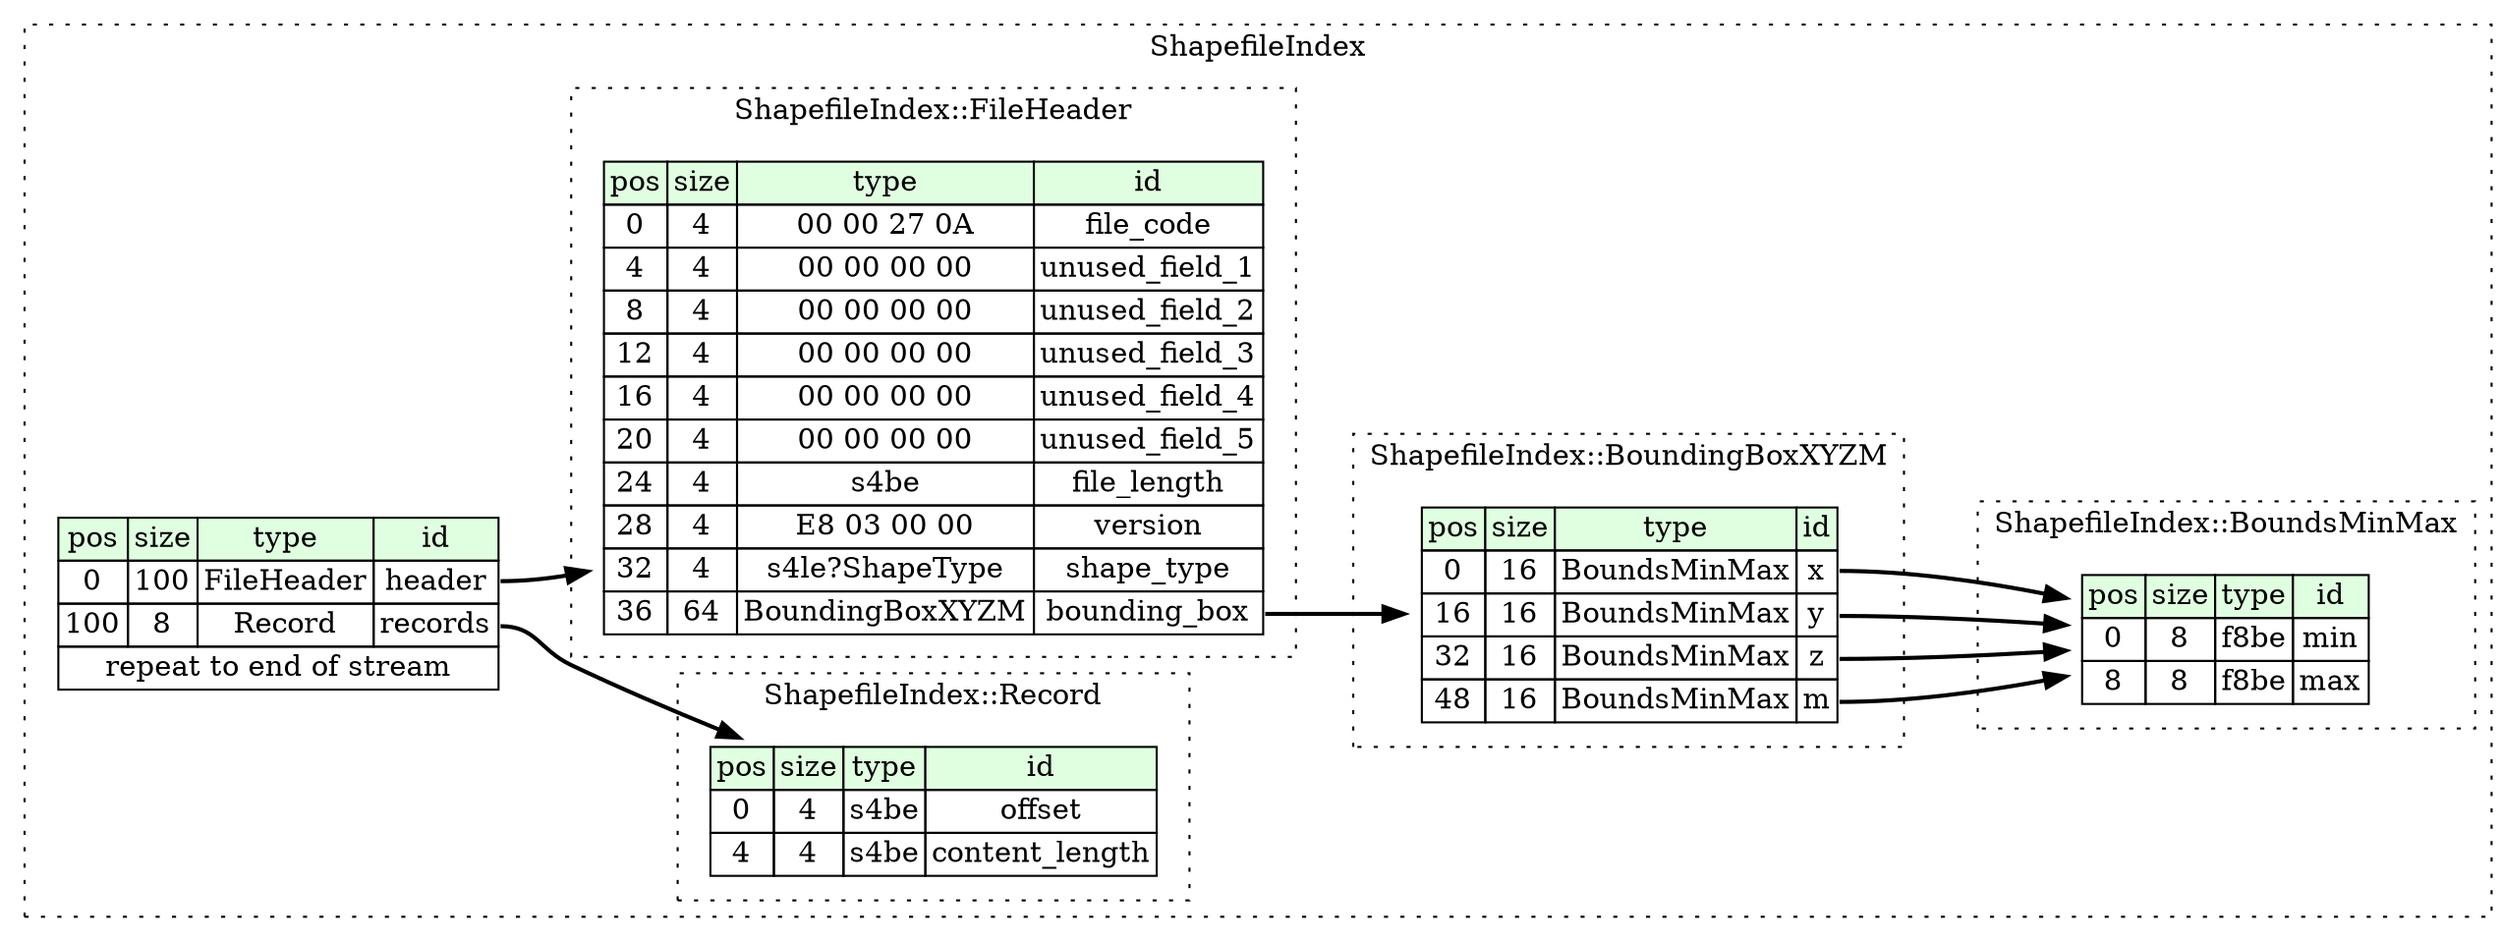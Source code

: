 digraph {
	rankdir=LR;
	node [shape=plaintext];
	subgraph cluster__shapefile_index {
		label="ShapefileIndex";
		graph[style=dotted];

		shapefile_index__seq [label=<<TABLE BORDER="0" CELLBORDER="1" CELLSPACING="0">
			<TR><TD BGCOLOR="#E0FFE0">pos</TD><TD BGCOLOR="#E0FFE0">size</TD><TD BGCOLOR="#E0FFE0">type</TD><TD BGCOLOR="#E0FFE0">id</TD></TR>
			<TR><TD PORT="header_pos">0</TD><TD PORT="header_size">100</TD><TD>FileHeader</TD><TD PORT="header_type">header</TD></TR>
			<TR><TD PORT="records_pos">100</TD><TD PORT="records_size">8</TD><TD>Record</TD><TD PORT="records_type">records</TD></TR>
			<TR><TD COLSPAN="4" PORT="records__repeat">repeat to end of stream</TD></TR>
		</TABLE>>];
		subgraph cluster__file_header {
			label="ShapefileIndex::FileHeader";
			graph[style=dotted];

			file_header__seq [label=<<TABLE BORDER="0" CELLBORDER="1" CELLSPACING="0">
				<TR><TD BGCOLOR="#E0FFE0">pos</TD><TD BGCOLOR="#E0FFE0">size</TD><TD BGCOLOR="#E0FFE0">type</TD><TD BGCOLOR="#E0FFE0">id</TD></TR>
				<TR><TD PORT="file_code_pos">0</TD><TD PORT="file_code_size">4</TD><TD>00 00 27 0A</TD><TD PORT="file_code_type">file_code</TD></TR>
				<TR><TD PORT="unused_field_1_pos">4</TD><TD PORT="unused_field_1_size">4</TD><TD>00 00 00 00</TD><TD PORT="unused_field_1_type">unused_field_1</TD></TR>
				<TR><TD PORT="unused_field_2_pos">8</TD><TD PORT="unused_field_2_size">4</TD><TD>00 00 00 00</TD><TD PORT="unused_field_2_type">unused_field_2</TD></TR>
				<TR><TD PORT="unused_field_3_pos">12</TD><TD PORT="unused_field_3_size">4</TD><TD>00 00 00 00</TD><TD PORT="unused_field_3_type">unused_field_3</TD></TR>
				<TR><TD PORT="unused_field_4_pos">16</TD><TD PORT="unused_field_4_size">4</TD><TD>00 00 00 00</TD><TD PORT="unused_field_4_type">unused_field_4</TD></TR>
				<TR><TD PORT="unused_field_5_pos">20</TD><TD PORT="unused_field_5_size">4</TD><TD>00 00 00 00</TD><TD PORT="unused_field_5_type">unused_field_5</TD></TR>
				<TR><TD PORT="file_length_pos">24</TD><TD PORT="file_length_size">4</TD><TD>s4be</TD><TD PORT="file_length_type">file_length</TD></TR>
				<TR><TD PORT="version_pos">28</TD><TD PORT="version_size">4</TD><TD>E8 03 00 00</TD><TD PORT="version_type">version</TD></TR>
				<TR><TD PORT="shape_type_pos">32</TD><TD PORT="shape_type_size">4</TD><TD>s4le?ShapeType</TD><TD PORT="shape_type_type">shape_type</TD></TR>
				<TR><TD PORT="bounding_box_pos">36</TD><TD PORT="bounding_box_size">64</TD><TD>BoundingBoxXYZM</TD><TD PORT="bounding_box_type">bounding_box</TD></TR>
			</TABLE>>];
		}
		subgraph cluster__record {
			label="ShapefileIndex::Record";
			graph[style=dotted];

			record__seq [label=<<TABLE BORDER="0" CELLBORDER="1" CELLSPACING="0">
				<TR><TD BGCOLOR="#E0FFE0">pos</TD><TD BGCOLOR="#E0FFE0">size</TD><TD BGCOLOR="#E0FFE0">type</TD><TD BGCOLOR="#E0FFE0">id</TD></TR>
				<TR><TD PORT="offset_pos">0</TD><TD PORT="offset_size">4</TD><TD>s4be</TD><TD PORT="offset_type">offset</TD></TR>
				<TR><TD PORT="content_length_pos">4</TD><TD PORT="content_length_size">4</TD><TD>s4be</TD><TD PORT="content_length_type">content_length</TD></TR>
			</TABLE>>];
		}
		subgraph cluster__bounding_box_x_y_z_m {
			label="ShapefileIndex::BoundingBoxXYZM";
			graph[style=dotted];

			bounding_box_x_y_z_m__seq [label=<<TABLE BORDER="0" CELLBORDER="1" CELLSPACING="0">
				<TR><TD BGCOLOR="#E0FFE0">pos</TD><TD BGCOLOR="#E0FFE0">size</TD><TD BGCOLOR="#E0FFE0">type</TD><TD BGCOLOR="#E0FFE0">id</TD></TR>
				<TR><TD PORT="x_pos">0</TD><TD PORT="x_size">16</TD><TD>BoundsMinMax</TD><TD PORT="x_type">x</TD></TR>
				<TR><TD PORT="y_pos">16</TD><TD PORT="y_size">16</TD><TD>BoundsMinMax</TD><TD PORT="y_type">y</TD></TR>
				<TR><TD PORT="z_pos">32</TD><TD PORT="z_size">16</TD><TD>BoundsMinMax</TD><TD PORT="z_type">z</TD></TR>
				<TR><TD PORT="m_pos">48</TD><TD PORT="m_size">16</TD><TD>BoundsMinMax</TD><TD PORT="m_type">m</TD></TR>
			</TABLE>>];
		}
		subgraph cluster__bounds_min_max {
			label="ShapefileIndex::BoundsMinMax";
			graph[style=dotted];

			bounds_min_max__seq [label=<<TABLE BORDER="0" CELLBORDER="1" CELLSPACING="0">
				<TR><TD BGCOLOR="#E0FFE0">pos</TD><TD BGCOLOR="#E0FFE0">size</TD><TD BGCOLOR="#E0FFE0">type</TD><TD BGCOLOR="#E0FFE0">id</TD></TR>
				<TR><TD PORT="min_pos">0</TD><TD PORT="min_size">8</TD><TD>f8be</TD><TD PORT="min_type">min</TD></TR>
				<TR><TD PORT="max_pos">8</TD><TD PORT="max_size">8</TD><TD>f8be</TD><TD PORT="max_type">max</TD></TR>
			</TABLE>>];
		}
	}
	shapefile_index__seq:header_type -> file_header__seq [style=bold];
	shapefile_index__seq:records_type -> record__seq [style=bold];
	file_header__seq:bounding_box_type -> bounding_box_x_y_z_m__seq [style=bold];
	bounding_box_x_y_z_m__seq:x_type -> bounds_min_max__seq [style=bold];
	bounding_box_x_y_z_m__seq:y_type -> bounds_min_max__seq [style=bold];
	bounding_box_x_y_z_m__seq:z_type -> bounds_min_max__seq [style=bold];
	bounding_box_x_y_z_m__seq:m_type -> bounds_min_max__seq [style=bold];
}
